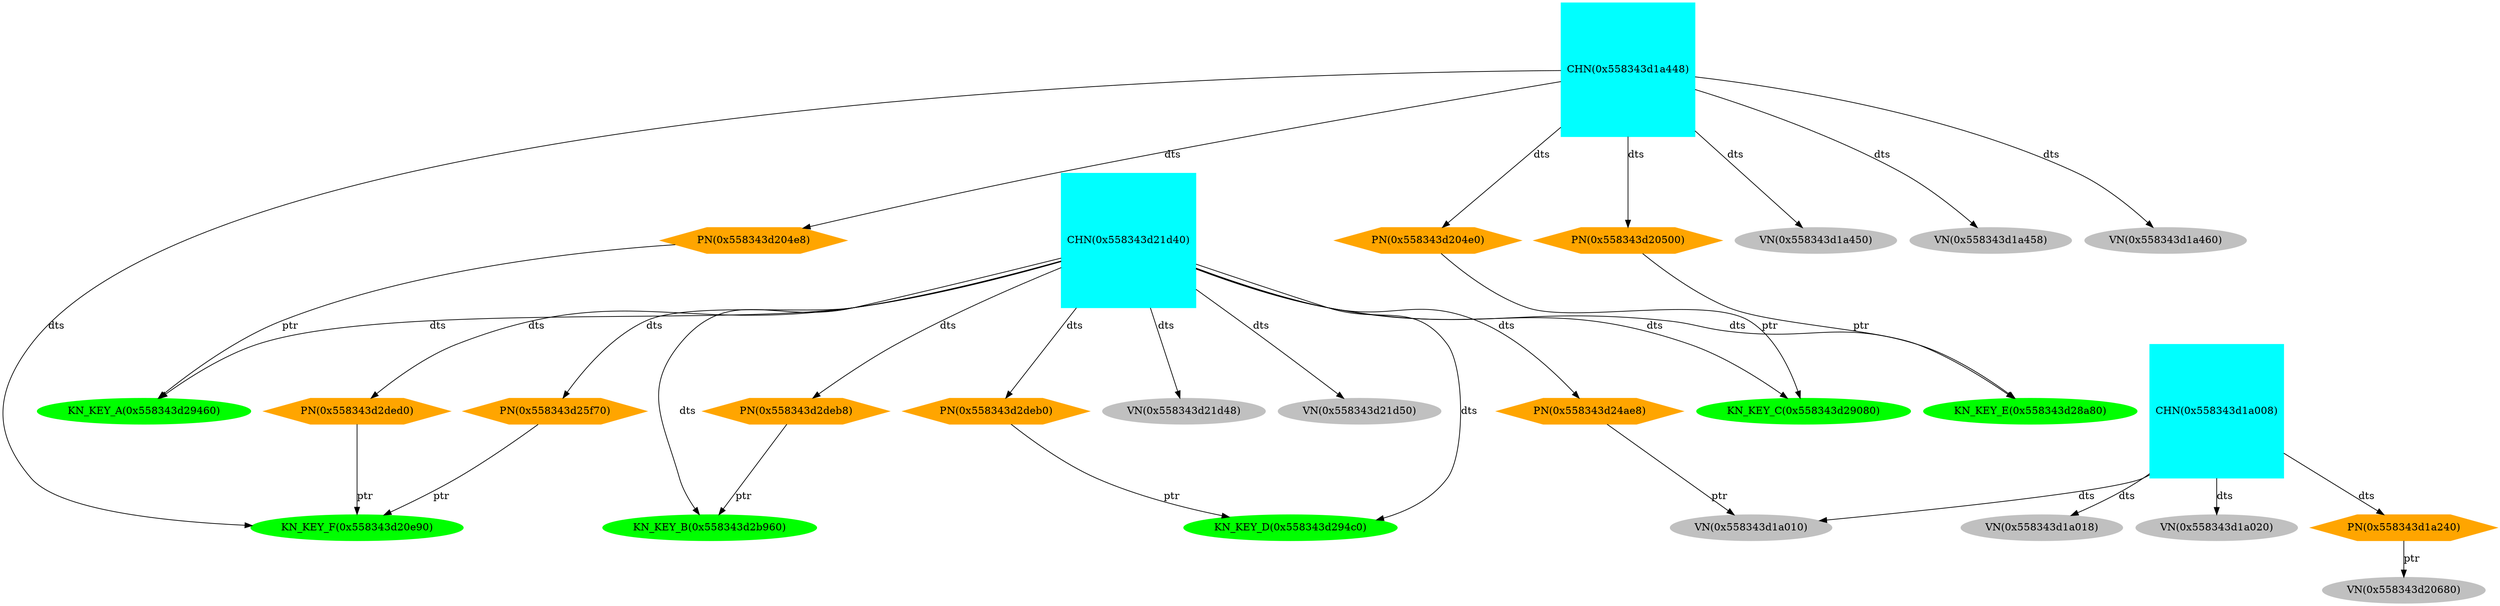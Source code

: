strict digraph "17016-1643962152" {
	"CHN(0x558343d21d40)" [color="cyan" style=filled shape=square];
	"CHN(0x558343d1a448)" [color="cyan" style=filled shape=square];
	"CHN(0x558343d1a008)" [color="cyan" style=filled shape=square];
	"PN(0x558343d204e8)" [color="orange" style=filled shape=hexagon];
	"PN(0x558343d2deb8)" [color="orange" style=filled shape=hexagon];
	"PN(0x558343d204e0)" [color="orange" style=filled shape=hexagon];
	"PN(0x558343d2deb0)" [color="orange" style=filled shape=hexagon];
	"PN(0x558343d2ded0)" [color="orange" style=filled shape=hexagon];
	"PN(0x558343d25f70)" [color="orange" style=filled shape=hexagon];
	"PN(0x558343d20500)" [color="orange" style=filled shape=hexagon];
	"VN(0x558343d21d48)" [color="grey" style=filled];
	"VN(0x558343d21d50)" [color="grey" style=filled];

	"VN(0x558343d1a450)" [color="grey" style=filled];
	"VN(0x558343d1a458)" [color="grey" style=filled];
	"VN(0x558343d1a460)" [color="grey" style=filled];

	"PN(0x558343d24ae8)" [color="orange" style=filled shape=hexagon];
	"VN(0x558343d1a010)" [color="grey" style=filled];

	"VN(0x558343d1a018)" [color="grey" style=filled];
	"VN(0x558343d1a020)" [color="grey" style=filled];
	"PN(0x558343d1a240)" [color="orange" style=filled shape=hexagon];
	"VN(0x558343d20680)" [color="grey" style=filled];

	"KN_KEY_A(0x558343d29460)" [color="green" style=filled];
	"KN_KEY_B(0x558343d2b960)" [color="green" style=filled];
	"KN_KEY_C(0x558343d29080)" [color="green" style=filled];
	"KN_KEY_D(0x558343d294c0)" [color="green" style=filled];
	"KN_KEY_E(0x558343d28a80)" [color="green" style=filled];
	"KN_KEY_F(0x558343d20e90)" [color="green" style=filled];

	"CHN(0x558343d21d40)" -> "KN_KEY_A(0x558343d29460)" [label="dts" weight=1]
	"PN(0x558343d204e8)" -> "KN_KEY_A(0x558343d29460)" [label="ptr" weight=1]
	"CHN(0x558343d21d40)" -> "KN_KEY_B(0x558343d2b960)" [label="dts" weight=1]
	"PN(0x558343d2deb8)" -> "KN_KEY_B(0x558343d2b960)" [label="ptr" weight=1]
	"CHN(0x558343d21d40)" -> "KN_KEY_C(0x558343d29080)" [label="dts" weight=1]
	"PN(0x558343d204e0)" -> "KN_KEY_C(0x558343d29080)" [label="ptr" weight=1]
	"CHN(0x558343d21d40)" -> "KN_KEY_D(0x558343d294c0)" [label="dts" weight=1]
	"PN(0x558343d2deb0)" -> "KN_KEY_D(0x558343d294c0)" [label="ptr" weight=1]
	"CHN(0x558343d21d40)" -> "KN_KEY_E(0x558343d28a80)" [label="dts" weight=1]
	"PN(0x558343d20500)" -> "KN_KEY_E(0x558343d28a80)" [label="ptr" weight=1]
	"CHN(0x558343d1a448)" -> "KN_KEY_F(0x558343d20e90)" [label="dts" weight=1]
	"PN(0x558343d2ded0)" -> "KN_KEY_F(0x558343d20e90)" [label="ptr" weight=1]
	"PN(0x558343d25f70)" -> "KN_KEY_F(0x558343d20e90)" [label="ptr" weight=1]

	"CHN(0x558343d1a448)" -> "PN(0x558343d204e8)" [label="dts" weight=1]
	"CHN(0x558343d21d40)" -> "PN(0x558343d2deb8)" [label="dts" weight=1]
	"CHN(0x558343d1a448)" -> "PN(0x558343d204e0)" [label="dts" weight=1]
	"CHN(0x558343d21d40)" -> "PN(0x558343d2deb0)" [label="dts" weight=1]
	"CHN(0x558343d21d40)" -> "PN(0x558343d2ded0)" [label="dts" weight=1]
	"CHN(0x558343d21d40)" -> "PN(0x558343d25f70)" [label="dts" weight=1]
	"CHN(0x558343d1a448)" -> "PN(0x558343d20500)" [label="dts" weight=1]

    "CHN(0x558343d21d40)" -> "VN(0x558343d21d48)" [label="dts" weight=1]
    "CHN(0x558343d21d40)" -> "VN(0x558343d21d50)" [label="dts" weight=1]
	"CHN(0x558343d1a448)" -> "VN(0x558343d1a450)" [label="dts" weight=1]
    "CHN(0x558343d1a448)" -> "VN(0x558343d1a458)" [label="dts" weight=1]
    "CHN(0x558343d1a448)" -> "VN(0x558343d1a460)" [label="dts" weight=1]

	"CHN(0x558343d21d40)" -> "PN(0x558343d24ae8)" [label="dts" weight=1]
	"PN(0x558343d24ae8)" -> "VN(0x558343d1a010)" [label="ptr" weight=1]

	"CHN(0x558343d1a008)" -> "VN(0x558343d1a010)" [label="dts" weight=1]
    "CHN(0x558343d1a008)" -> "VN(0x558343d1a018)" [label="dts" weight=1]
    "CHN(0x558343d1a008)" -> "VN(0x558343d1a020)" [label="dts" weight=1]
    "CHN(0x558343d1a008)" -> "PN(0x558343d1a240)" [label="dts" weight=1]
	"PN(0x558343d1a240)" -> "VN(0x558343d20680)" [label="ptr" weight=1]
}
